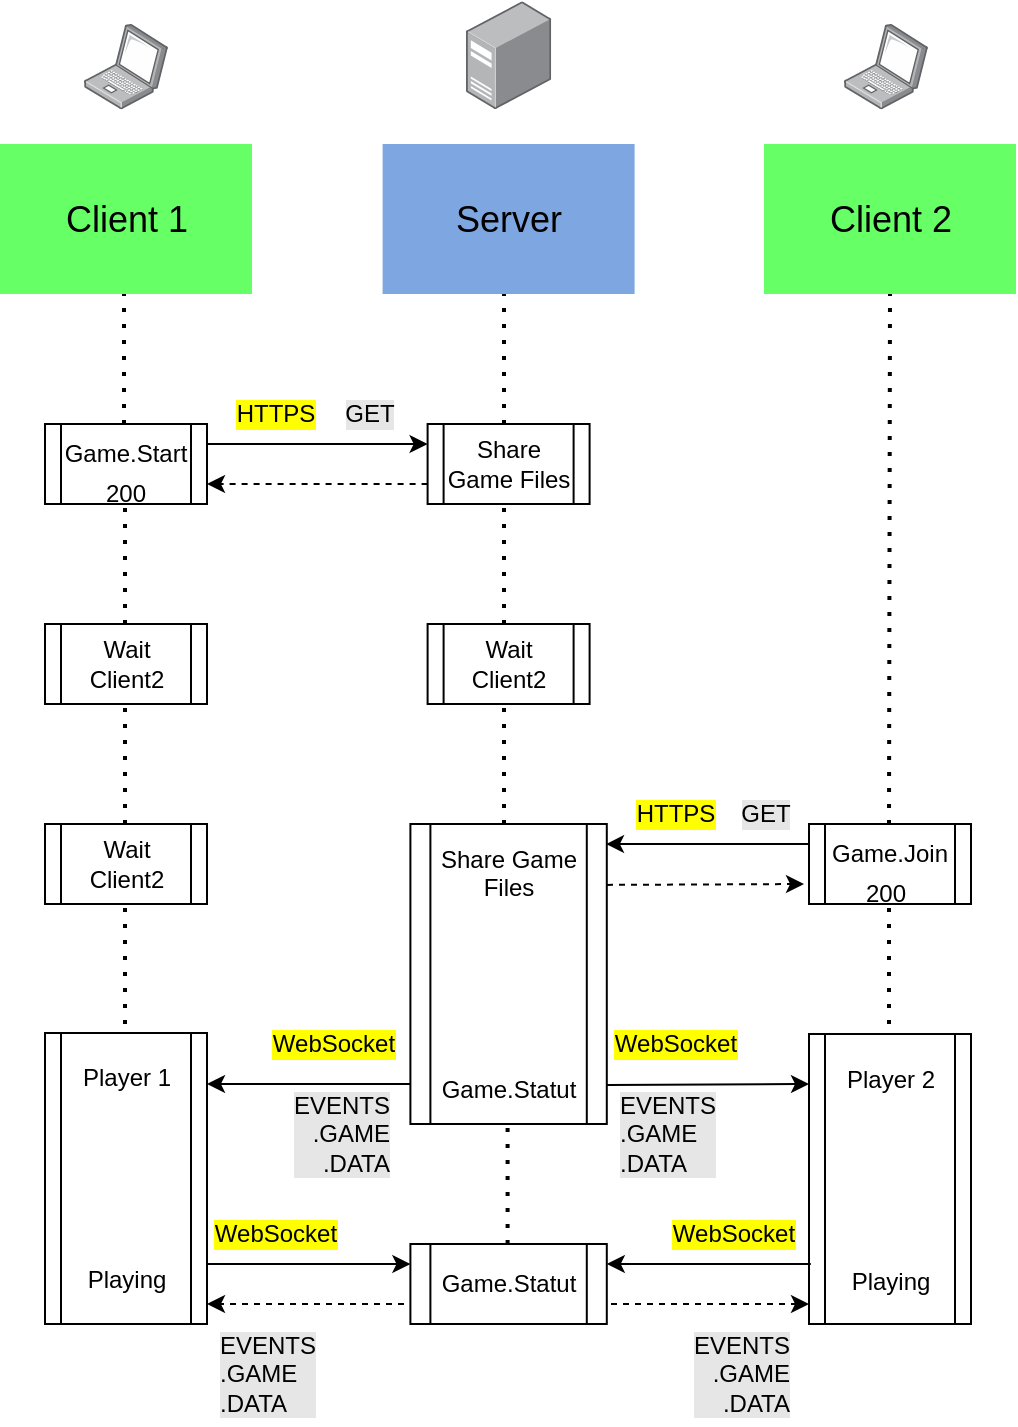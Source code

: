 <mxfile version="23.1.2" type="device">
  <diagram name="Page-1" id="TtsyjubUb1XCgsugXR7r">
    <mxGraphModel dx="954" dy="618" grid="1" gridSize="10" guides="1" tooltips="1" connect="1" arrows="1" fold="1" page="1" pageScale="1" pageWidth="827" pageHeight="1169" math="0" shadow="0">
      <root>
        <mxCell id="0" />
        <mxCell id="1" parent="0" />
        <mxCell id="vfveZT-WvKQjKwjxPtHu-13" value="" style="image;points=[];aspect=fixed;html=1;align=center;shadow=0;dashed=0;image=img/lib/allied_telesis/computer_and_terminals/Server_Desktop.svg;" parent="1" vertex="1">
          <mxGeometry x="371" y="48.6" width="42.6" height="54" as="geometry" />
        </mxCell>
        <mxCell id="vfveZT-WvKQjKwjxPtHu-14" value="" style="image;points=[];aspect=fixed;html=1;align=center;shadow=0;dashed=0;image=img/lib/allied_telesis/computer_and_terminals/Laptop.svg;" parent="1" vertex="1">
          <mxGeometry x="180" y="60.0" width="42" height="42.6" as="geometry" />
        </mxCell>
        <mxCell id="vfveZT-WvKQjKwjxPtHu-15" value="" style="image;points=[];aspect=fixed;html=1;align=center;shadow=0;dashed=0;image=img/lib/allied_telesis/computer_and_terminals/Laptop.svg;" parent="1" vertex="1">
          <mxGeometry x="560" y="60" width="42" height="42.6" as="geometry" />
        </mxCell>
        <mxCell id="vfveZT-WvKQjKwjxPtHu-27" value="" style="swimlane;startSize=0;fillColor=#66FF66;strokeColor=none;labelBackgroundColor=none;fontColor=default;labelBorderColor=none;fillStyle=auto;gradientColor=none;swimlaneFillColor=#66FF66;" parent="1" vertex="1">
          <mxGeometry x="138" y="120" width="126" height="75" as="geometry" />
        </mxCell>
        <mxCell id="vfveZT-WvKQjKwjxPtHu-28" value="Client 1" style="text;html=1;strokeColor=none;fillColor=none;align=center;verticalAlign=middle;whiteSpace=wrap;rounded=0;fontSize=18;" parent="vfveZT-WvKQjKwjxPtHu-27" vertex="1">
          <mxGeometry x="16.5" y="22.5" width="93" height="30" as="geometry" />
        </mxCell>
        <mxCell id="vfveZT-WvKQjKwjxPtHu-30" value="" style="swimlane;startSize=0;fillColor=#66FF66;strokeColor=none;labelBackgroundColor=none;fontColor=default;labelBorderColor=none;fillStyle=auto;gradientColor=none;swimlaneFillColor=#7EA6E0;" parent="1" vertex="1">
          <mxGeometry x="329.3" y="120" width="126" height="75" as="geometry" />
        </mxCell>
        <mxCell id="vfveZT-WvKQjKwjxPtHu-31" value="Server" style="text;html=1;strokeColor=none;fillColor=none;align=center;verticalAlign=middle;whiteSpace=wrap;rounded=0;fontSize=18;" parent="vfveZT-WvKQjKwjxPtHu-30" vertex="1">
          <mxGeometry x="16.5" y="22.5" width="93" height="30" as="geometry" />
        </mxCell>
        <mxCell id="vfveZT-WvKQjKwjxPtHu-33" value="" style="swimlane;startSize=0;fillColor=#66FF66;strokeColor=none;labelBackgroundColor=none;fontColor=default;labelBorderColor=none;fillStyle=auto;gradientColor=none;swimlaneFillColor=#66FF66;" parent="1" vertex="1">
          <mxGeometry x="520" y="120" width="126" height="75" as="geometry" />
        </mxCell>
        <mxCell id="vfveZT-WvKQjKwjxPtHu-34" value="Client 2" style="text;html=1;strokeColor=none;fillColor=none;align=center;verticalAlign=middle;whiteSpace=wrap;rounded=0;fontSize=18;" parent="vfveZT-WvKQjKwjxPtHu-33" vertex="1">
          <mxGeometry x="16.5" y="22.5" width="93" height="30" as="geometry" />
        </mxCell>
        <mxCell id="vfveZT-WvKQjKwjxPtHu-35" value="" style="endArrow=none;dashed=1;html=1;dashPattern=1 3;strokeWidth=2;rounded=0;" parent="1" edge="1">
          <mxGeometry width="50" height="50" relative="1" as="geometry">
            <mxPoint x="200" y="260" as="sourcePoint" />
            <mxPoint x="200" y="195" as="targetPoint" />
          </mxGeometry>
        </mxCell>
        <mxCell id="vfveZT-WvKQjKwjxPtHu-36" value="" style="shape=process;whiteSpace=wrap;html=1;backgroundOutline=1;" parent="1" vertex="1">
          <mxGeometry x="160.5" y="260" width="81" height="40" as="geometry" />
        </mxCell>
        <mxCell id="vfveZT-WvKQjKwjxPtHu-37" value="" style="endArrow=classic;html=1;rounded=0;entryX=0;entryY=0.5;entryDx=0;entryDy=0;" parent="1" edge="1">
          <mxGeometry width="50" height="50" relative="1" as="geometry">
            <mxPoint x="241.5" y="270" as="sourcePoint" />
            <mxPoint x="351.8" y="270" as="targetPoint" />
          </mxGeometry>
        </mxCell>
        <mxCell id="vfveZT-WvKQjKwjxPtHu-38" value="" style="endArrow=none;dashed=1;html=1;dashPattern=1 3;strokeWidth=2;rounded=0;" parent="1" edge="1">
          <mxGeometry width="50" height="50" relative="1" as="geometry">
            <mxPoint x="390" y="260" as="sourcePoint" />
            <mxPoint x="390" y="195" as="targetPoint" />
          </mxGeometry>
        </mxCell>
        <mxCell id="vfveZT-WvKQjKwjxPtHu-39" value="Share Game Files" style="shape=process;whiteSpace=wrap;html=1;backgroundOutline=1;" parent="1" vertex="1">
          <mxGeometry x="351.8" y="260" width="81" height="40" as="geometry" />
        </mxCell>
        <mxCell id="vfveZT-WvKQjKwjxPtHu-41" value="" style="html=1;labelBackgroundColor=#ffffff;startArrow=none;startFill=0;startSize=6;endArrow=classic;endFill=1;endSize=6;jettySize=auto;orthogonalLoop=1;strokeWidth=1;dashed=1;fontSize=14;rounded=0;entryX=1;entryY=0.75;entryDx=0;entryDy=0;exitX=0;exitY=0.75;exitDx=0;exitDy=0;" parent="1" source="vfveZT-WvKQjKwjxPtHu-39" target="vfveZT-WvKQjKwjxPtHu-36" edge="1">
          <mxGeometry width="60" height="60" relative="1" as="geometry">
            <mxPoint x="280" y="350" as="sourcePoint" />
            <mxPoint x="340" y="290" as="targetPoint" />
          </mxGeometry>
        </mxCell>
        <mxCell id="vfveZT-WvKQjKwjxPtHu-42" value="Game.Start" style="text;html=1;strokeColor=none;fillColor=none;align=center;verticalAlign=middle;whiteSpace=wrap;rounded=0;" parent="1" vertex="1">
          <mxGeometry x="171" y="260" width="60" height="30" as="geometry" />
        </mxCell>
        <mxCell id="vfveZT-WvKQjKwjxPtHu-44" value="200" style="text;html=1;strokeColor=none;fillColor=none;align=center;verticalAlign=middle;whiteSpace=wrap;rounded=0;" parent="1" vertex="1">
          <mxGeometry x="171" y="280" width="60" height="30" as="geometry" />
        </mxCell>
        <mxCell id="vfveZT-WvKQjKwjxPtHu-45" value="" style="endArrow=none;dashed=1;html=1;dashPattern=1 3;strokeWidth=2;rounded=0;" parent="1" edge="1">
          <mxGeometry width="50" height="50" relative="1" as="geometry">
            <mxPoint x="390" y="360" as="sourcePoint" />
            <mxPoint x="390" y="300" as="targetPoint" />
          </mxGeometry>
        </mxCell>
        <mxCell id="vfveZT-WvKQjKwjxPtHu-46" value="" style="endArrow=none;dashed=1;html=1;dashPattern=1 3;strokeWidth=2;rounded=0;" parent="1" edge="1">
          <mxGeometry width="50" height="50" relative="1" as="geometry">
            <mxPoint x="200.5" y="360" as="sourcePoint" />
            <mxPoint x="200.5" y="300" as="targetPoint" />
          </mxGeometry>
        </mxCell>
        <mxCell id="vfveZT-WvKQjKwjxPtHu-48" value="Wait Client2" style="shape=process;whiteSpace=wrap;html=1;backgroundOutline=1;" parent="1" vertex="1">
          <mxGeometry x="160.5" y="360" width="81" height="40" as="geometry" />
        </mxCell>
        <mxCell id="vfveZT-WvKQjKwjxPtHu-50" value="Wait Client2" style="shape=process;whiteSpace=wrap;html=1;backgroundOutline=1;" parent="1" vertex="1">
          <mxGeometry x="351.8" y="360" width="81" height="40" as="geometry" />
        </mxCell>
        <mxCell id="vfveZT-WvKQjKwjxPtHu-57" value="" style="endArrow=none;dashed=1;html=1;dashPattern=1 3;strokeWidth=2;rounded=0;entryX=0.5;entryY=1;entryDx=0;entryDy=0;" parent="1" target="vfveZT-WvKQjKwjxPtHu-33" edge="1">
          <mxGeometry width="50" height="50" relative="1" as="geometry">
            <mxPoint x="582.5" y="460" as="sourcePoint" />
            <mxPoint x="582.5" y="395" as="targetPoint" />
          </mxGeometry>
        </mxCell>
        <mxCell id="vfveZT-WvKQjKwjxPtHu-60" value="" style="endArrow=none;dashed=1;html=1;dashPattern=1 3;strokeWidth=2;rounded=0;" parent="1" edge="1">
          <mxGeometry width="50" height="50" relative="1" as="geometry">
            <mxPoint x="390" y="460" as="sourcePoint" />
            <mxPoint x="390" y="400" as="targetPoint" />
          </mxGeometry>
        </mxCell>
        <mxCell id="vfveZT-WvKQjKwjxPtHu-61" value="" style="endArrow=none;dashed=1;html=1;dashPattern=1 3;strokeWidth=2;rounded=0;" parent="1" edge="1">
          <mxGeometry width="50" height="50" relative="1" as="geometry">
            <mxPoint x="200.5" y="460" as="sourcePoint" />
            <mxPoint x="200.5" y="400" as="targetPoint" />
          </mxGeometry>
        </mxCell>
        <mxCell id="vfveZT-WvKQjKwjxPtHu-63" value="Wait Client2" style="shape=process;whiteSpace=wrap;html=1;backgroundOutline=1;" parent="1" vertex="1">
          <mxGeometry x="160.5" y="460" width="81" height="40" as="geometry" />
        </mxCell>
        <mxCell id="vfveZT-WvKQjKwjxPtHu-64" value="Share Game Files&lt;br&gt;&lt;br&gt;&lt;br&gt;&lt;br&gt;&lt;br&gt;&lt;br&gt;&lt;br&gt;Game.Statut" style="shape=process;whiteSpace=wrap;html=1;backgroundOutline=1;" parent="1" vertex="1">
          <mxGeometry x="343.2" y="460" width="98.2" height="150" as="geometry" />
        </mxCell>
        <mxCell id="vfveZT-WvKQjKwjxPtHu-65" value="" style="endArrow=none;dashed=1;html=1;dashPattern=1 3;strokeWidth=2;rounded=0;" parent="1" target="vfveZT-WvKQjKwjxPtHu-59" edge="1">
          <mxGeometry width="50" height="50" relative="1" as="geometry">
            <mxPoint x="580.5" y="470" as="sourcePoint" />
            <mxPoint x="580.5" y="405" as="targetPoint" />
          </mxGeometry>
        </mxCell>
        <mxCell id="vfveZT-WvKQjKwjxPtHu-59" value="" style="shape=process;whiteSpace=wrap;html=1;backgroundOutline=1;" parent="1" vertex="1">
          <mxGeometry x="542.5" y="460" width="81" height="40" as="geometry" />
        </mxCell>
        <mxCell id="vfveZT-WvKQjKwjxPtHu-66" value="Game.Join" style="text;html=1;strokeColor=none;fillColor=none;align=center;verticalAlign=middle;whiteSpace=wrap;rounded=0;" parent="1" vertex="1">
          <mxGeometry x="553" y="460" width="60" height="30" as="geometry" />
        </mxCell>
        <mxCell id="vfveZT-WvKQjKwjxPtHu-67" value="200" style="text;html=1;strokeColor=none;fillColor=none;align=center;verticalAlign=middle;whiteSpace=wrap;rounded=0;" parent="1" vertex="1">
          <mxGeometry x="551" y="480" width="60" height="30" as="geometry" />
        </mxCell>
        <mxCell id="vfveZT-WvKQjKwjxPtHu-68" value="" style="endArrow=classic;html=1;rounded=0;entryX=0.996;entryY=0.067;entryDx=0;entryDy=0;exitX=0;exitY=0.25;exitDx=0;exitDy=0;entryPerimeter=0;" parent="1" source="vfveZT-WvKQjKwjxPtHu-59" target="vfveZT-WvKQjKwjxPtHu-64" edge="1">
          <mxGeometry width="50" height="50" relative="1" as="geometry">
            <mxPoint x="492.5" y="500" as="sourcePoint" />
            <mxPoint x="542.5" y="450" as="targetPoint" />
          </mxGeometry>
        </mxCell>
        <mxCell id="vfveZT-WvKQjKwjxPtHu-69" value="" style="html=1;labelBackgroundColor=#ffffff;startArrow=none;startFill=0;startSize=6;endArrow=classic;endFill=1;endSize=6;jettySize=auto;orthogonalLoop=1;strokeWidth=1;dashed=1;fontSize=14;rounded=0;exitX=1.001;exitY=0.203;exitDx=0;exitDy=0;exitPerimeter=0;" parent="1" source="vfveZT-WvKQjKwjxPtHu-64" edge="1">
          <mxGeometry width="60" height="60" relative="1" as="geometry">
            <mxPoint x="520" y="530" as="sourcePoint" />
            <mxPoint x="540" y="490" as="targetPoint" />
          </mxGeometry>
        </mxCell>
        <mxCell id="vfveZT-WvKQjKwjxPtHu-70" value="" style="endArrow=none;dashed=1;html=1;dashPattern=1 3;strokeWidth=2;rounded=0;" parent="1" edge="1">
          <mxGeometry width="50" height="50" relative="1" as="geometry">
            <mxPoint x="200.5" y="560" as="sourcePoint" />
            <mxPoint x="200.5" y="500" as="targetPoint" />
          </mxGeometry>
        </mxCell>
        <mxCell id="vfveZT-WvKQjKwjxPtHu-72" value="" style="endArrow=none;dashed=1;html=1;dashPattern=1 3;strokeWidth=2;rounded=0;" parent="1" edge="1">
          <mxGeometry width="50" height="50" relative="1" as="geometry">
            <mxPoint x="582.5" y="560" as="sourcePoint" />
            <mxPoint x="582.5" y="500" as="targetPoint" />
          </mxGeometry>
        </mxCell>
        <mxCell id="vfveZT-WvKQjKwjxPtHu-73" value="Player 1&lt;br&gt;&lt;br&gt;&lt;br&gt;&lt;br&gt;&lt;br&gt;&lt;br&gt;&lt;br&gt;Playing" style="shape=process;whiteSpace=wrap;html=1;backgroundOutline=1;" parent="1" vertex="1">
          <mxGeometry x="160.5" y="564.5" width="81" height="145.5" as="geometry" />
        </mxCell>
        <mxCell id="vfveZT-WvKQjKwjxPtHu-75" value="Player 2&lt;br&gt;&lt;br&gt;&lt;br&gt;&lt;br&gt;&lt;br&gt;&lt;br&gt;&lt;br&gt;Playing" style="shape=process;whiteSpace=wrap;html=1;backgroundOutline=1;" parent="1" vertex="1">
          <mxGeometry x="542.5" y="565" width="81" height="145" as="geometry" />
        </mxCell>
        <mxCell id="vfveZT-WvKQjKwjxPtHu-80" value="" style="endArrow=classic;html=1;rounded=0;exitX=-0.002;exitY=0.867;exitDx=0;exitDy=0;exitPerimeter=0;" parent="1" source="vfveZT-WvKQjKwjxPtHu-64" edge="1">
          <mxGeometry width="50" height="50" relative="1" as="geometry">
            <mxPoint x="351.5" y="590" as="sourcePoint" />
            <mxPoint x="241.5" y="590" as="targetPoint" />
          </mxGeometry>
        </mxCell>
        <mxCell id="vfveZT-WvKQjKwjxPtHu-83" value="" style="endArrow=classic;html=1;rounded=0;entryX=0;entryY=0.5;entryDx=0;entryDy=0;exitX=1.001;exitY=0.803;exitDx=0;exitDy=0;exitPerimeter=0;" parent="1" edge="1">
          <mxGeometry width="50" height="50" relative="1" as="geometry">
            <mxPoint x="441.498" y="590.45" as="sourcePoint" />
            <mxPoint x="542.5" y="590" as="targetPoint" />
          </mxGeometry>
        </mxCell>
        <mxCell id="vfveZT-WvKQjKwjxPtHu-100" value="" style="endArrow=none;dashed=1;html=1;dashPattern=1 3;strokeWidth=2;rounded=0;" parent="1" edge="1">
          <mxGeometry width="50" height="50" relative="1" as="geometry">
            <mxPoint x="391.8" y="670" as="sourcePoint" />
            <mxPoint x="391.8" y="610" as="targetPoint" />
          </mxGeometry>
        </mxCell>
        <mxCell id="vfveZT-WvKQjKwjxPtHu-101" value="Game.Statut" style="shape=process;whiteSpace=wrap;html=1;backgroundOutline=1;" parent="1" vertex="1">
          <mxGeometry x="343.2" y="670" width="98.2" height="40" as="geometry" />
        </mxCell>
        <mxCell id="vfveZT-WvKQjKwjxPtHu-104" value="" style="endArrow=classic;html=1;rounded=0;entryX=0.996;entryY=0.067;entryDx=0;entryDy=0;exitX=0;exitY=0.25;exitDx=0;exitDy=0;entryPerimeter=0;" parent="1" edge="1">
          <mxGeometry width="50" height="50" relative="1" as="geometry">
            <mxPoint x="543.4" y="680" as="sourcePoint" />
            <mxPoint x="441.4" y="680" as="targetPoint" />
          </mxGeometry>
        </mxCell>
        <mxCell id="vfveZT-WvKQjKwjxPtHu-105" value="" style="html=1;labelBackgroundColor=#ffffff;startArrow=none;startFill=0;startSize=6;endArrow=classic;endFill=1;endSize=6;jettySize=auto;orthogonalLoop=1;strokeWidth=1;dashed=1;fontSize=14;rounded=0;entryX=1;entryY=0.75;entryDx=0;entryDy=0;" parent="1" edge="1">
          <mxGeometry width="60" height="60" relative="1" as="geometry">
            <mxPoint x="340" y="700" as="sourcePoint" />
            <mxPoint x="241.5" y="700" as="targetPoint" />
          </mxGeometry>
        </mxCell>
        <mxCell id="vfveZT-WvKQjKwjxPtHu-106" value="" style="html=1;labelBackgroundColor=#ffffff;startArrow=none;startFill=0;startSize=6;endArrow=classic;endFill=1;endSize=6;jettySize=auto;orthogonalLoop=1;strokeWidth=1;dashed=1;fontSize=14;rounded=0;exitX=1.001;exitY=0.203;exitDx=0;exitDy=0;exitPerimeter=0;" parent="1" edge="1">
          <mxGeometry width="60" height="60" relative="1" as="geometry">
            <mxPoint x="443.5" y="700" as="sourcePoint" />
            <mxPoint x="542.5" y="700" as="targetPoint" />
          </mxGeometry>
        </mxCell>
        <mxCell id="MxAZtAHrwk0CWceVGwH5-1" value="HTTPS" style="text;html=1;strokeColor=none;fillColor=none;align=center;verticalAlign=middle;whiteSpace=wrap;rounded=0;labelBackgroundColor=#FFFF00;fontColor=default;" parent="1" vertex="1">
          <mxGeometry x="245.5" y="240" width="60" height="30" as="geometry" />
        </mxCell>
        <mxCell id="MxAZtAHrwk0CWceVGwH5-3" value="HTTPS" style="text;html=1;strokeColor=none;fillColor=none;align=center;verticalAlign=middle;whiteSpace=wrap;rounded=0;labelBackgroundColor=#FFFF00;fontColor=default;" parent="1" vertex="1">
          <mxGeometry x="445.5" y="440" width="60" height="30" as="geometry" />
        </mxCell>
        <mxCell id="MxAZtAHrwk0CWceVGwH5-4" value="WebSocket" style="text;html=1;strokeColor=none;fillColor=none;align=center;verticalAlign=middle;whiteSpace=wrap;rounded=0;labelBackgroundColor=#FFFF00;fontColor=default;" parent="1" vertex="1">
          <mxGeometry x="274.5" y="555" width="60" height="30" as="geometry" />
        </mxCell>
        <mxCell id="MxAZtAHrwk0CWceVGwH5-5" value="WebSocket" style="text;html=1;strokeColor=none;fillColor=none;align=center;verticalAlign=middle;whiteSpace=wrap;rounded=0;labelBackgroundColor=#FFFF00;fontColor=default;" parent="1" vertex="1">
          <mxGeometry x="445.5" y="555" width="60" height="30" as="geometry" />
        </mxCell>
        <mxCell id="MxAZtAHrwk0CWceVGwH5-6" value="WebSocket" style="text;html=1;strokeColor=none;fillColor=none;align=center;verticalAlign=middle;whiteSpace=wrap;rounded=0;labelBackgroundColor=#FFFF00;fontColor=default;" parent="1" vertex="1">
          <mxGeometry x="474.5" y="650" width="60" height="30" as="geometry" />
        </mxCell>
        <mxCell id="NvrcX89CeS_8RLhBdrAZ-2" value="EVENTS&lt;br&gt;.GAME&lt;br&gt;.DATA" style="text;html=1;strokeColor=none;fillColor=none;align=right;verticalAlign=middle;whiteSpace=wrap;rounded=0;labelBackgroundColor=#E6E6E6;fontColor=default;" vertex="1" parent="1">
          <mxGeometry x="245.5" y="590" width="89" height="50" as="geometry" />
        </mxCell>
        <mxCell id="NvrcX89CeS_8RLhBdrAZ-3" value="EVENTS&lt;br&gt;.GAME&lt;br&gt;.DATA" style="text;html=1;strokeColor=none;fillColor=none;align=left;verticalAlign=middle;whiteSpace=wrap;rounded=0;labelBackgroundColor=#E6E6E6;fontColor=default;" vertex="1" parent="1">
          <mxGeometry x="445.5" y="590" width="89" height="50" as="geometry" />
        </mxCell>
        <mxCell id="NvrcX89CeS_8RLhBdrAZ-4" value="EVENTS&lt;br&gt;.GAME&lt;br&gt;.DATA" style="text;html=1;strokeColor=none;fillColor=none;align=right;verticalAlign=middle;whiteSpace=wrap;rounded=0;labelBackgroundColor=#E6E6E6;fontColor=default;" vertex="1" parent="1">
          <mxGeometry x="445.5" y="710" width="89" height="50" as="geometry" />
        </mxCell>
        <mxCell id="NvrcX89CeS_8RLhBdrAZ-5" value="EVENTS&lt;br&gt;.GAME&lt;br&gt;.DATA" style="text;html=1;strokeColor=none;fillColor=none;align=left;verticalAlign=middle;whiteSpace=wrap;rounded=0;labelBackgroundColor=#E6E6E6;fontColor=default;" vertex="1" parent="1">
          <mxGeometry x="245.5" y="710" width="89" height="50" as="geometry" />
        </mxCell>
        <mxCell id="NvrcX89CeS_8RLhBdrAZ-7" value="GET" style="text;html=1;strokeColor=none;fillColor=none;align=center;verticalAlign=middle;whiteSpace=wrap;rounded=0;labelBackgroundColor=#E6E6E6;fontColor=default;" vertex="1" parent="1">
          <mxGeometry x="491" y="440" width="60" height="30" as="geometry" />
        </mxCell>
        <mxCell id="NvrcX89CeS_8RLhBdrAZ-9" value="GET" style="text;html=1;strokeColor=none;fillColor=none;align=center;verticalAlign=middle;whiteSpace=wrap;rounded=0;labelBackgroundColor=#E6E6E6;fontColor=default;" vertex="1" parent="1">
          <mxGeometry x="293" y="240" width="60" height="30" as="geometry" />
        </mxCell>
        <mxCell id="NvrcX89CeS_8RLhBdrAZ-10" value="" style="endArrow=classic;html=1;rounded=0;entryX=0;entryY=0.25;entryDx=0;entryDy=0;" edge="1" parent="1" target="vfveZT-WvKQjKwjxPtHu-101">
          <mxGeometry width="50" height="50" relative="1" as="geometry">
            <mxPoint x="241.5" y="680" as="sourcePoint" />
            <mxPoint x="340" y="680" as="targetPoint" />
          </mxGeometry>
        </mxCell>
        <mxCell id="MxAZtAHrwk0CWceVGwH5-7" value="WebSocket" style="text;html=1;strokeColor=none;fillColor=none;align=center;verticalAlign=middle;whiteSpace=wrap;rounded=0;labelBackgroundColor=#FFFF00;fontColor=default;" parent="1" vertex="1">
          <mxGeometry x="245.5" y="650" width="60" height="30" as="geometry" />
        </mxCell>
      </root>
    </mxGraphModel>
  </diagram>
</mxfile>
